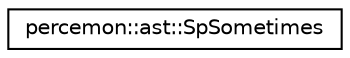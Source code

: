 digraph "Graphical Class Hierarchy"
{
 // LATEX_PDF_SIZE
  edge [fontname="Helvetica",fontsize="10",labelfontname="Helvetica",labelfontsize="10"];
  node [fontname="Helvetica",fontsize="10",shape=record];
  rankdir="LR";
  Node0 [label="percemon::ast::SpSometimes",height=0.2,width=0.4,color="black", fillcolor="white", style="filled",URL="$structpercemon_1_1ast_1_1SpSometimes.html",tooltip=" "];
}
